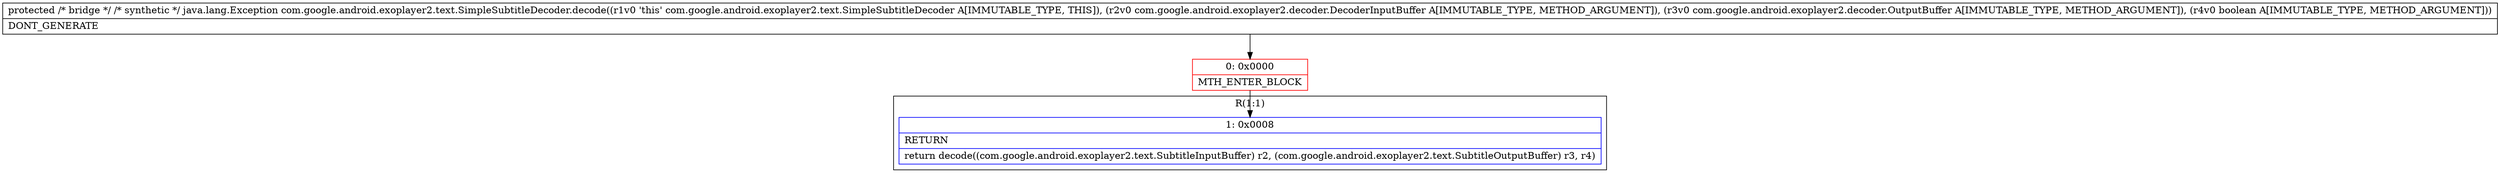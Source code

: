 digraph "CFG forcom.google.android.exoplayer2.text.SimpleSubtitleDecoder.decode(Lcom\/google\/android\/exoplayer2\/decoder\/DecoderInputBuffer;Lcom\/google\/android\/exoplayer2\/decoder\/OutputBuffer;Z)Ljava\/lang\/Exception;" {
subgraph cluster_Region_1444112885 {
label = "R(1:1)";
node [shape=record,color=blue];
Node_1 [shape=record,label="{1\:\ 0x0008|RETURN\l|return decode((com.google.android.exoplayer2.text.SubtitleInputBuffer) r2, (com.google.android.exoplayer2.text.SubtitleOutputBuffer) r3, r4)\l}"];
}
Node_0 [shape=record,color=red,label="{0\:\ 0x0000|MTH_ENTER_BLOCK\l}"];
MethodNode[shape=record,label="{protected \/* bridge *\/ \/* synthetic *\/ java.lang.Exception com.google.android.exoplayer2.text.SimpleSubtitleDecoder.decode((r1v0 'this' com.google.android.exoplayer2.text.SimpleSubtitleDecoder A[IMMUTABLE_TYPE, THIS]), (r2v0 com.google.android.exoplayer2.decoder.DecoderInputBuffer A[IMMUTABLE_TYPE, METHOD_ARGUMENT]), (r3v0 com.google.android.exoplayer2.decoder.OutputBuffer A[IMMUTABLE_TYPE, METHOD_ARGUMENT]), (r4v0 boolean A[IMMUTABLE_TYPE, METHOD_ARGUMENT]))  | DONT_GENERATE\l}"];
MethodNode -> Node_0;
Node_0 -> Node_1;
}

